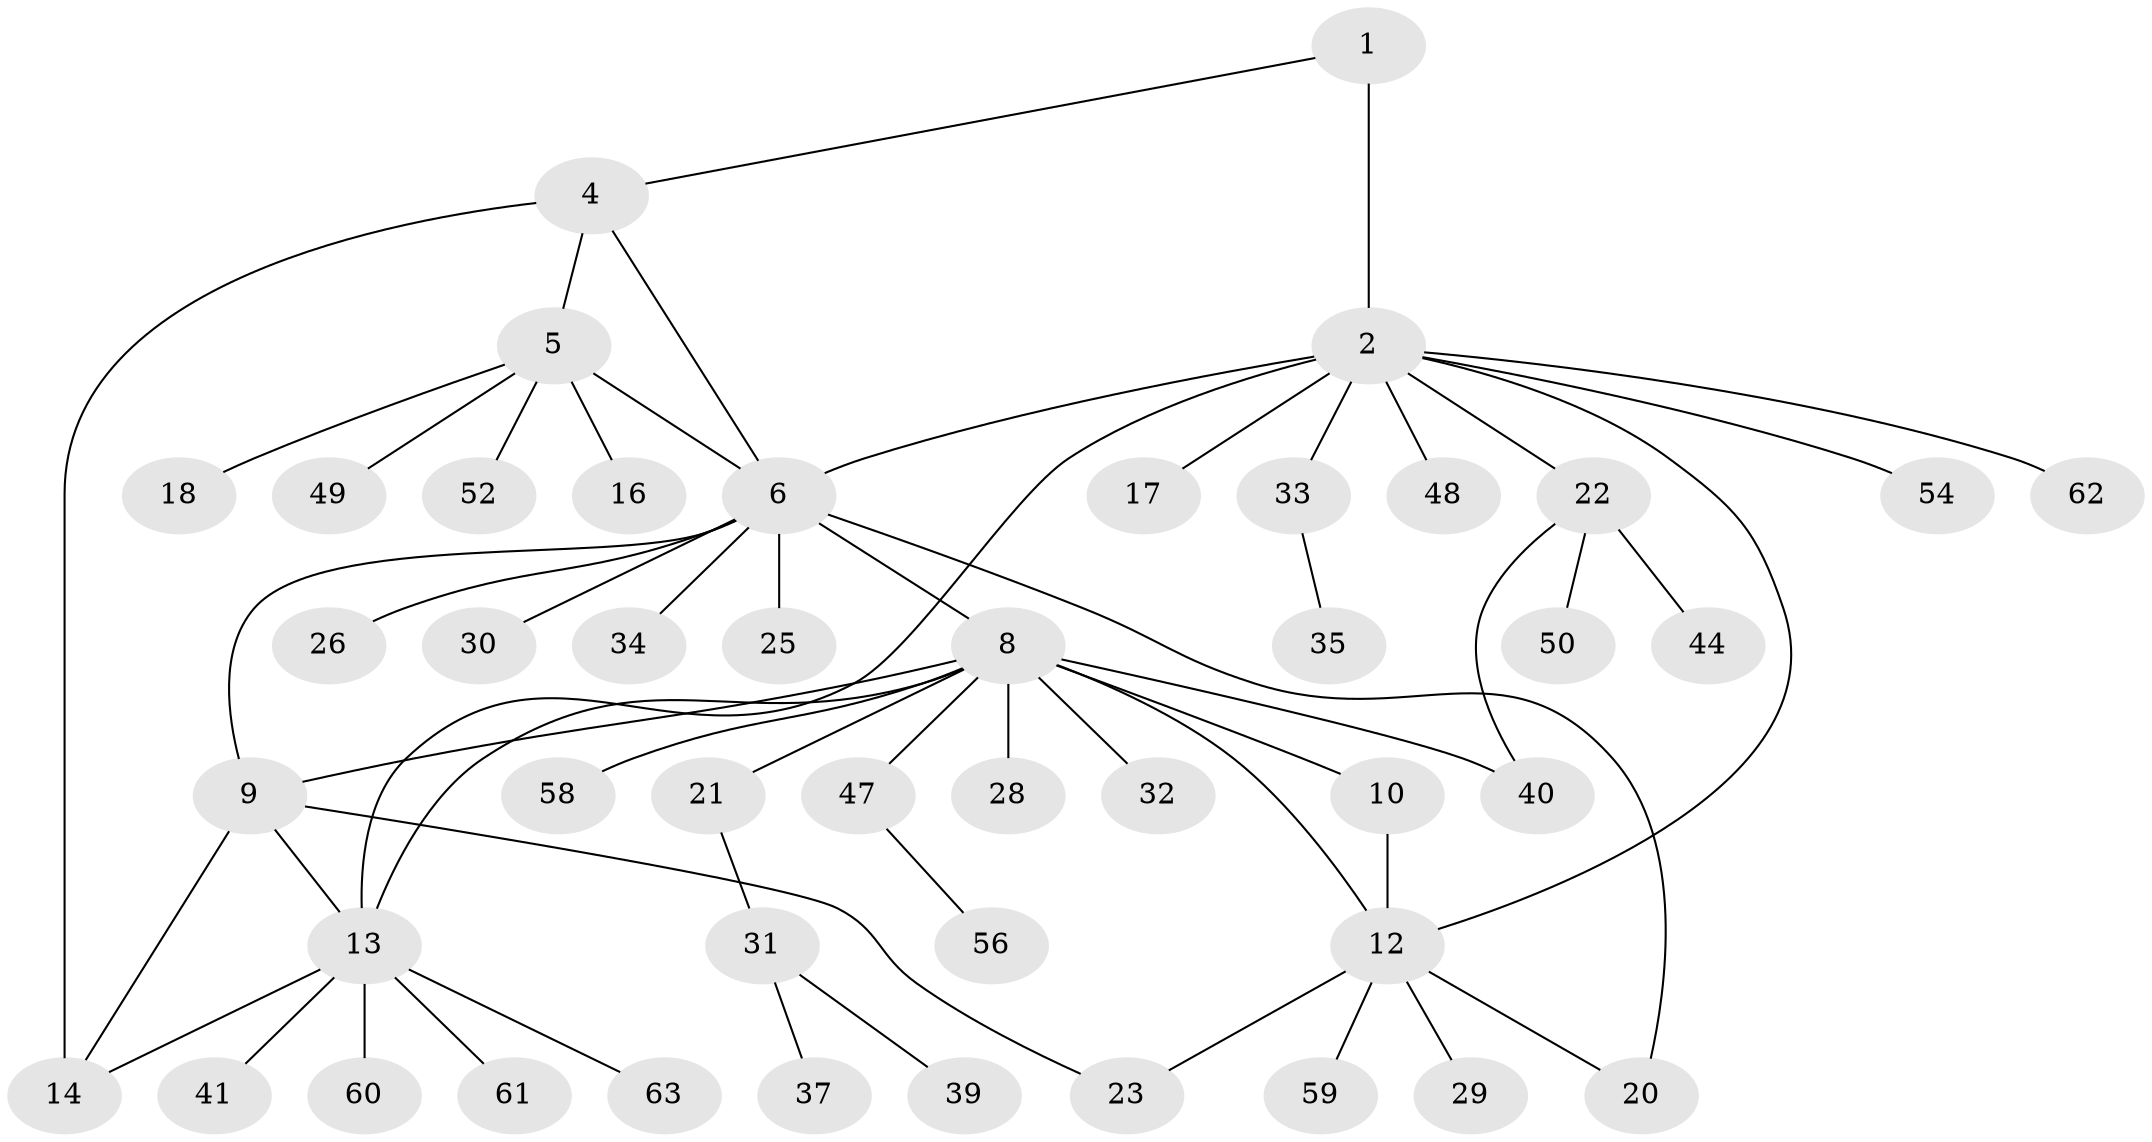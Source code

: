// original degree distribution, {4: 0.09523809523809523, 8: 0.031746031746031744, 5: 0.047619047619047616, 6: 0.015873015873015872, 3: 0.07936507936507936, 2: 0.12698412698412698, 9: 0.031746031746031744, 7: 0.015873015873015872, 1: 0.5555555555555556}
// Generated by graph-tools (version 1.1) at 2025/42/03/06/25 10:42:06]
// undirected, 46 vertices, 57 edges
graph export_dot {
graph [start="1"]
  node [color=gray90,style=filled];
  1 [super="+53"];
  2 [super="+3"];
  4;
  5 [super="+42"];
  6 [super="+7"];
  8 [super="+11"];
  9 [super="+15"];
  10;
  12 [super="+19"];
  13 [super="+46"];
  14 [super="+57"];
  16;
  17;
  18;
  20;
  21 [super="+45"];
  22 [super="+24"];
  23 [super="+36"];
  25;
  26 [super="+27"];
  28;
  29 [super="+51"];
  30;
  31 [super="+38"];
  32;
  33 [super="+55"];
  34;
  35;
  37;
  39;
  40 [super="+43"];
  41;
  44;
  47;
  48;
  49;
  50;
  52;
  54;
  56;
  58;
  59;
  60;
  61;
  62;
  63;
  1 -- 2 [weight=2];
  1 -- 4;
  2 -- 12;
  2 -- 17;
  2 -- 48;
  2 -- 54;
  2 -- 62;
  2 -- 33;
  2 -- 22;
  2 -- 13;
  2 -- 6;
  4 -- 5;
  4 -- 6;
  4 -- 14;
  5 -- 6;
  5 -- 16;
  5 -- 18;
  5 -- 49;
  5 -- 52;
  6 -- 20;
  6 -- 25;
  6 -- 26;
  6 -- 30;
  6 -- 8 [weight=2];
  6 -- 34;
  6 -- 9;
  8 -- 9;
  8 -- 21;
  8 -- 32;
  8 -- 40;
  8 -- 10;
  8 -- 12;
  8 -- 13;
  8 -- 47;
  8 -- 58;
  8 -- 28;
  9 -- 13;
  9 -- 14;
  9 -- 23;
  10 -- 12;
  12 -- 20;
  12 -- 23;
  12 -- 29;
  12 -- 59;
  13 -- 14;
  13 -- 41;
  13 -- 60;
  13 -- 61;
  13 -- 63;
  21 -- 31;
  22 -- 40;
  22 -- 50;
  22 -- 44;
  31 -- 37;
  31 -- 39;
  33 -- 35;
  47 -- 56;
}
